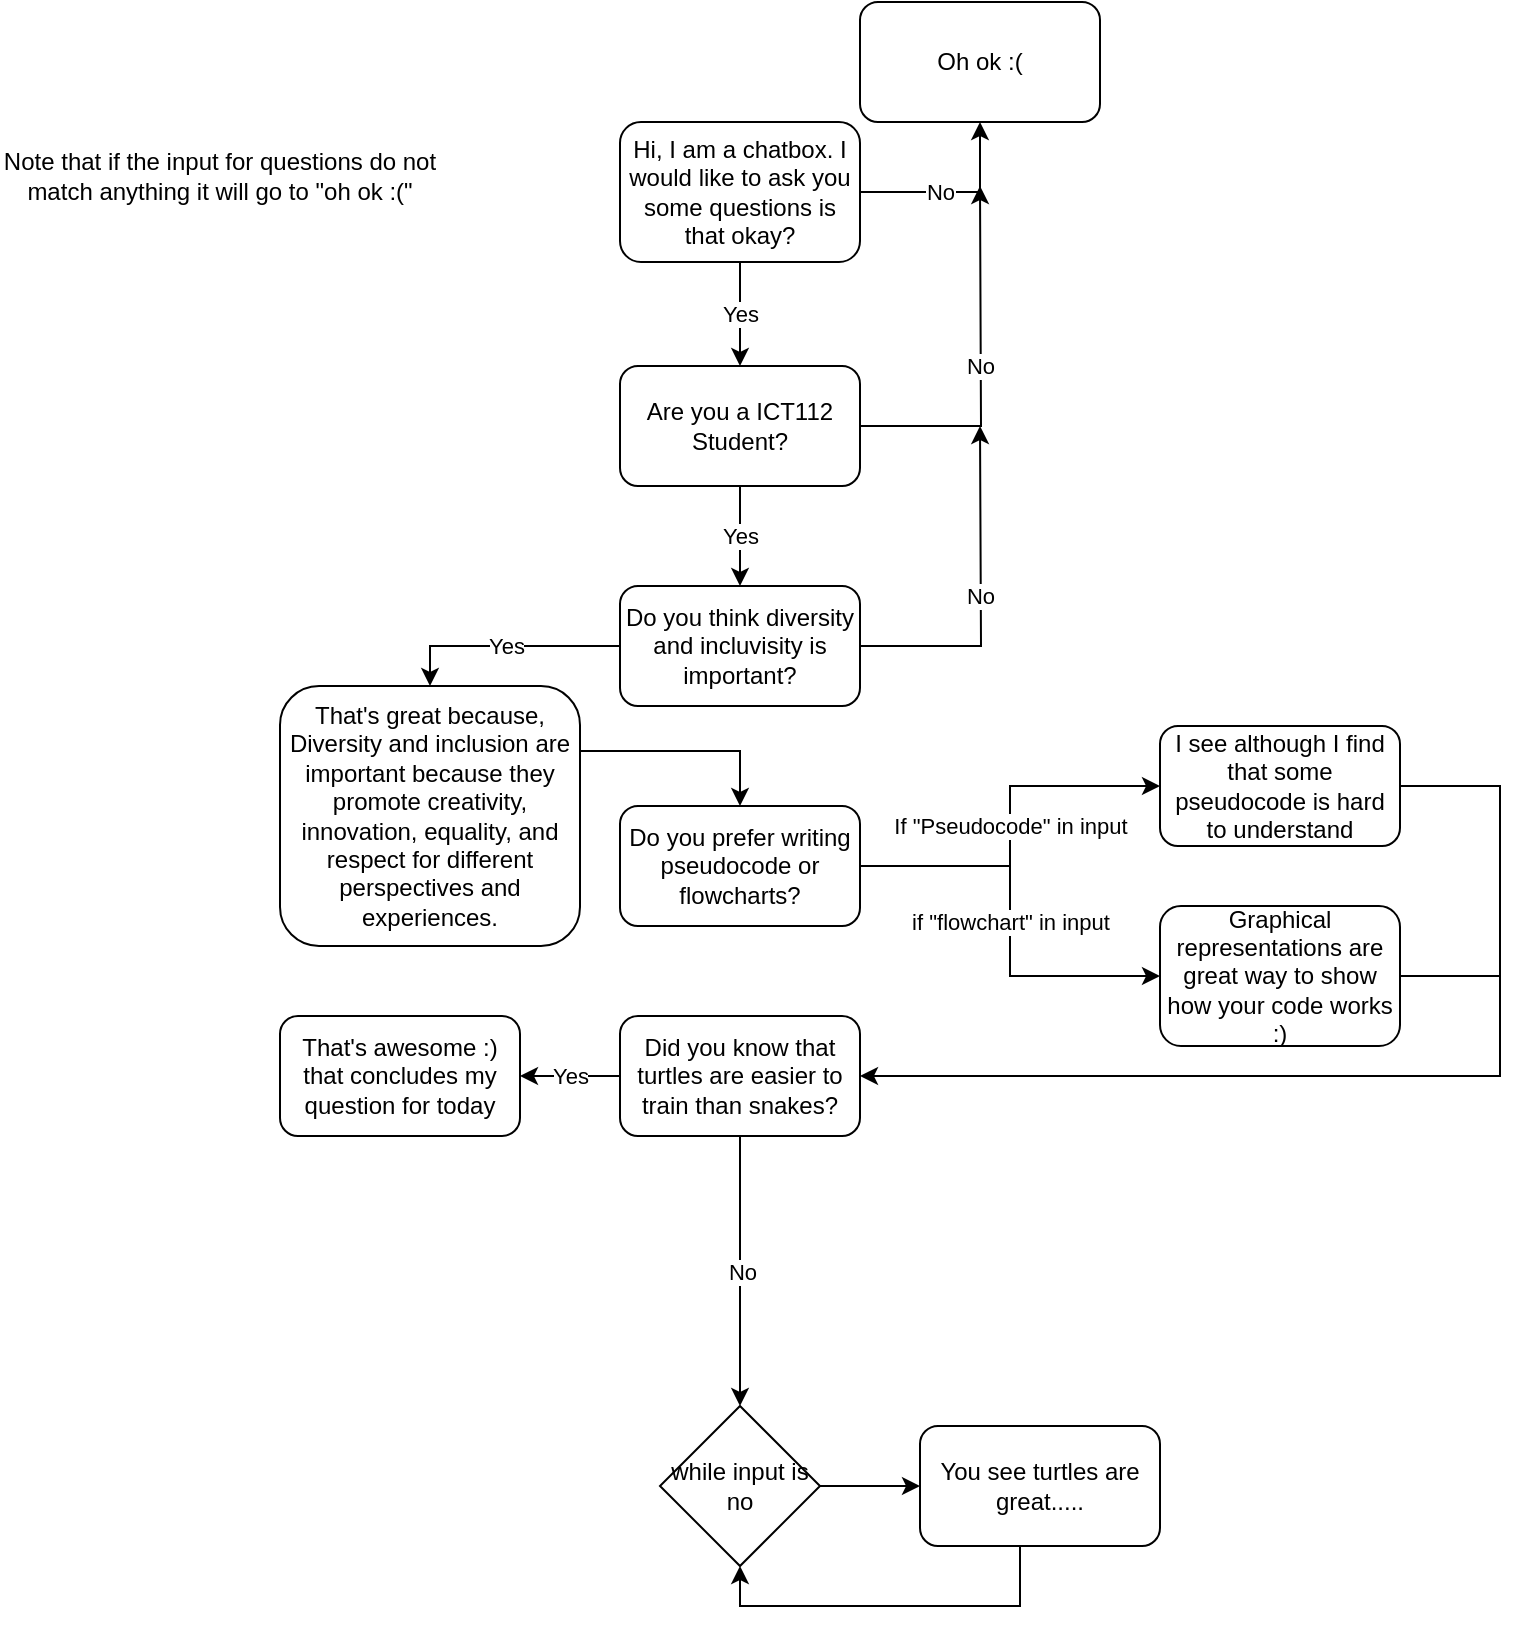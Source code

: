 <mxfile version="21.0.6" type="device"><diagram id="C5RBs43oDa-KdzZeNtuy" name="Page-1"><mxGraphModel dx="820" dy="1140" grid="1" gridSize="10" guides="1" tooltips="1" connect="1" arrows="1" fold="1" page="1" pageScale="1" pageWidth="827" pageHeight="1169" math="0" shadow="0"><root><mxCell id="WIyWlLk6GJQsqaUBKTNV-0"/><mxCell id="WIyWlLk6GJQsqaUBKTNV-1" parent="WIyWlLk6GJQsqaUBKTNV-0"/><mxCell id="l1DVdTdWp6ftP9BP8pqe-3" value="No" style="edgeStyle=orthogonalEdgeStyle;rounded=0;orthogonalLoop=1;jettySize=auto;html=1;exitX=1;exitY=0.5;exitDx=0;exitDy=0;" edge="1" parent="WIyWlLk6GJQsqaUBKTNV-1" source="WIyWlLk6GJQsqaUBKTNV-3" target="l1DVdTdWp6ftP9BP8pqe-1"><mxGeometry x="-0.158" relative="1" as="geometry"><mxPoint as="offset"/></mxGeometry></mxCell><mxCell id="l1DVdTdWp6ftP9BP8pqe-5" value="Yes" style="edgeStyle=orthogonalEdgeStyle;rounded=0;orthogonalLoop=1;jettySize=auto;html=1;entryX=0.5;entryY=0;entryDx=0;entryDy=0;" edge="1" parent="WIyWlLk6GJQsqaUBKTNV-1" source="WIyWlLk6GJQsqaUBKTNV-3" target="l1DVdTdWp6ftP9BP8pqe-4"><mxGeometry relative="1" as="geometry"/></mxCell><mxCell id="WIyWlLk6GJQsqaUBKTNV-3" value="Hi, I am a chatbox. I would like to ask you some questions is that okay?" style="rounded=1;whiteSpace=wrap;html=1;fontSize=12;glass=0;strokeWidth=1;shadow=0;" parent="WIyWlLk6GJQsqaUBKTNV-1" vertex="1"><mxGeometry x="360" y="78" width="120" height="70" as="geometry"/></mxCell><mxCell id="l1DVdTdWp6ftP9BP8pqe-1" value="Oh ok :(" style="rounded=1;whiteSpace=wrap;html=1;" vertex="1" parent="WIyWlLk6GJQsqaUBKTNV-1"><mxGeometry x="480" y="18" width="120" height="60" as="geometry"/></mxCell><mxCell id="l1DVdTdWp6ftP9BP8pqe-8" value="Yes" style="edgeStyle=orthogonalEdgeStyle;rounded=0;orthogonalLoop=1;jettySize=auto;html=1;entryX=0.5;entryY=0;entryDx=0;entryDy=0;" edge="1" parent="WIyWlLk6GJQsqaUBKTNV-1" source="l1DVdTdWp6ftP9BP8pqe-4" target="l1DVdTdWp6ftP9BP8pqe-7"><mxGeometry relative="1" as="geometry"/></mxCell><mxCell id="l1DVdTdWp6ftP9BP8pqe-9" value="No" style="edgeStyle=orthogonalEdgeStyle;rounded=0;orthogonalLoop=1;jettySize=auto;html=1;" edge="1" parent="WIyWlLk6GJQsqaUBKTNV-1" source="l1DVdTdWp6ftP9BP8pqe-4"><mxGeometry relative="1" as="geometry"><mxPoint x="540" y="110" as="targetPoint"/></mxGeometry></mxCell><mxCell id="l1DVdTdWp6ftP9BP8pqe-4" value="Are you a ICT112 Student?" style="rounded=1;whiteSpace=wrap;html=1;" vertex="1" parent="WIyWlLk6GJQsqaUBKTNV-1"><mxGeometry x="360" y="200" width="120" height="60" as="geometry"/></mxCell><mxCell id="l1DVdTdWp6ftP9BP8pqe-15" value="No" style="edgeStyle=orthogonalEdgeStyle;rounded=0;orthogonalLoop=1;jettySize=auto;html=1;" edge="1" parent="WIyWlLk6GJQsqaUBKTNV-1" source="l1DVdTdWp6ftP9BP8pqe-7"><mxGeometry relative="1" as="geometry"><mxPoint x="540" y="230" as="targetPoint"/></mxGeometry></mxCell><mxCell id="l1DVdTdWp6ftP9BP8pqe-16" value="Yes" style="edgeStyle=orthogonalEdgeStyle;rounded=0;orthogonalLoop=1;jettySize=auto;html=1;entryX=0.5;entryY=0;entryDx=0;entryDy=0;" edge="1" parent="WIyWlLk6GJQsqaUBKTNV-1" source="l1DVdTdWp6ftP9BP8pqe-7" target="l1DVdTdWp6ftP9BP8pqe-11"><mxGeometry relative="1" as="geometry"/></mxCell><mxCell id="l1DVdTdWp6ftP9BP8pqe-7" value="Do you think diversity and incluvisity is important?" style="rounded=1;whiteSpace=wrap;html=1;" vertex="1" parent="WIyWlLk6GJQsqaUBKTNV-1"><mxGeometry x="360" y="310" width="120" height="60" as="geometry"/></mxCell><mxCell id="l1DVdTdWp6ftP9BP8pqe-20" style="edgeStyle=orthogonalEdgeStyle;rounded=0;orthogonalLoop=1;jettySize=auto;html=1;exitX=1;exitY=0.25;exitDx=0;exitDy=0;entryX=0.5;entryY=0;entryDx=0;entryDy=0;" edge="1" parent="WIyWlLk6GJQsqaUBKTNV-1" source="l1DVdTdWp6ftP9BP8pqe-11" target="l1DVdTdWp6ftP9BP8pqe-19"><mxGeometry relative="1" as="geometry"/></mxCell><mxCell id="l1DVdTdWp6ftP9BP8pqe-11" value="That's great because, Diversity and inclusion are important because they promote creativity, innovation, equality, and respect for different perspectives and experiences." style="rounded=1;whiteSpace=wrap;html=1;" vertex="1" parent="WIyWlLk6GJQsqaUBKTNV-1"><mxGeometry x="190" y="360" width="150" height="130" as="geometry"/></mxCell><mxCell id="l1DVdTdWp6ftP9BP8pqe-27" value="If &quot;Pseudocode&quot; in input" style="edgeStyle=orthogonalEdgeStyle;rounded=0;orthogonalLoop=1;jettySize=auto;html=1;entryX=0;entryY=0.5;entryDx=0;entryDy=0;" edge="1" parent="WIyWlLk6GJQsqaUBKTNV-1" source="l1DVdTdWp6ftP9BP8pqe-19" target="l1DVdTdWp6ftP9BP8pqe-25"><mxGeometry relative="1" as="geometry"/></mxCell><mxCell id="l1DVdTdWp6ftP9BP8pqe-30" value="if &quot;flowchart&quot; in input" style="edgeStyle=orthogonalEdgeStyle;rounded=0;orthogonalLoop=1;jettySize=auto;html=1;exitX=1;exitY=0.5;exitDx=0;exitDy=0;" edge="1" parent="WIyWlLk6GJQsqaUBKTNV-1" source="l1DVdTdWp6ftP9BP8pqe-19" target="l1DVdTdWp6ftP9BP8pqe-26"><mxGeometry relative="1" as="geometry"/></mxCell><mxCell id="l1DVdTdWp6ftP9BP8pqe-19" value="Do you prefer writing pseudocode or flowcharts?" style="rounded=1;whiteSpace=wrap;html=1;" vertex="1" parent="WIyWlLk6GJQsqaUBKTNV-1"><mxGeometry x="360" y="420" width="120" height="60" as="geometry"/></mxCell><mxCell id="l1DVdTdWp6ftP9BP8pqe-35" style="edgeStyle=orthogonalEdgeStyle;rounded=0;orthogonalLoop=1;jettySize=auto;html=1;entryX=1;entryY=0.5;entryDx=0;entryDy=0;" edge="1" parent="WIyWlLk6GJQsqaUBKTNV-1" source="l1DVdTdWp6ftP9BP8pqe-25" target="l1DVdTdWp6ftP9BP8pqe-34"><mxGeometry relative="1" as="geometry"><Array as="points"><mxPoint x="800" y="410"/><mxPoint x="800" y="555"/></Array></mxGeometry></mxCell><mxCell id="l1DVdTdWp6ftP9BP8pqe-25" value="I see although I find that some pseudocode is hard to understand" style="rounded=1;whiteSpace=wrap;html=1;" vertex="1" parent="WIyWlLk6GJQsqaUBKTNV-1"><mxGeometry x="630" y="380" width="120" height="60" as="geometry"/></mxCell><mxCell id="l1DVdTdWp6ftP9BP8pqe-36" style="edgeStyle=orthogonalEdgeStyle;rounded=0;orthogonalLoop=1;jettySize=auto;html=1;endArrow=none;endFill=0;" edge="1" parent="WIyWlLk6GJQsqaUBKTNV-1" source="l1DVdTdWp6ftP9BP8pqe-26"><mxGeometry relative="1" as="geometry"><mxPoint x="800.0" y="505.0" as="targetPoint"/></mxGeometry></mxCell><mxCell id="l1DVdTdWp6ftP9BP8pqe-26" value="Graphical representations are great way to show how your code works :)" style="rounded=1;whiteSpace=wrap;html=1;" vertex="1" parent="WIyWlLk6GJQsqaUBKTNV-1"><mxGeometry x="630" y="470" width="120" height="70" as="geometry"/></mxCell><mxCell id="l1DVdTdWp6ftP9BP8pqe-39" value="Yes" style="edgeStyle=orthogonalEdgeStyle;rounded=0;orthogonalLoop=1;jettySize=auto;html=1;exitX=0;exitY=0.5;exitDx=0;exitDy=0;entryX=1;entryY=0.5;entryDx=0;entryDy=0;" edge="1" parent="WIyWlLk6GJQsqaUBKTNV-1" source="l1DVdTdWp6ftP9BP8pqe-34" target="l1DVdTdWp6ftP9BP8pqe-38"><mxGeometry relative="1" as="geometry"/></mxCell><mxCell id="l1DVdTdWp6ftP9BP8pqe-40" value="No" style="edgeStyle=orthogonalEdgeStyle;rounded=0;orthogonalLoop=1;jettySize=auto;html=1;" edge="1" parent="WIyWlLk6GJQsqaUBKTNV-1" source="l1DVdTdWp6ftP9BP8pqe-34"><mxGeometry relative="1" as="geometry"><mxPoint x="420" y="720" as="targetPoint"/></mxGeometry></mxCell><mxCell id="l1DVdTdWp6ftP9BP8pqe-34" value="Did you know that turtles are easier to train than snakes?" style="rounded=1;whiteSpace=wrap;html=1;" vertex="1" parent="WIyWlLk6GJQsqaUBKTNV-1"><mxGeometry x="360" y="525" width="120" height="60" as="geometry"/></mxCell><mxCell id="l1DVdTdWp6ftP9BP8pqe-38" value="That's awesome :)&lt;br&gt;that concludes my question for today" style="rounded=1;whiteSpace=wrap;html=1;" vertex="1" parent="WIyWlLk6GJQsqaUBKTNV-1"><mxGeometry x="190" y="525" width="120" height="60" as="geometry"/></mxCell><mxCell id="l1DVdTdWp6ftP9BP8pqe-44" style="edgeStyle=orthogonalEdgeStyle;rounded=0;orthogonalLoop=1;jettySize=auto;html=1;entryX=0.5;entryY=1;entryDx=0;entryDy=0;" edge="1" parent="WIyWlLk6GJQsqaUBKTNV-1" source="l1DVdTdWp6ftP9BP8pqe-41" target="l1DVdTdWp6ftP9BP8pqe-42"><mxGeometry relative="1" as="geometry"><Array as="points"><mxPoint x="560" y="820"/><mxPoint x="420" y="820"/></Array></mxGeometry></mxCell><mxCell id="l1DVdTdWp6ftP9BP8pqe-41" value="You see turtles are great....." style="rounded=1;whiteSpace=wrap;html=1;" vertex="1" parent="WIyWlLk6GJQsqaUBKTNV-1"><mxGeometry x="510" y="730" width="120" height="60" as="geometry"/></mxCell><mxCell id="l1DVdTdWp6ftP9BP8pqe-43" style="edgeStyle=orthogonalEdgeStyle;rounded=0;orthogonalLoop=1;jettySize=auto;html=1;entryX=0;entryY=0.5;entryDx=0;entryDy=0;" edge="1" parent="WIyWlLk6GJQsqaUBKTNV-1" source="l1DVdTdWp6ftP9BP8pqe-42" target="l1DVdTdWp6ftP9BP8pqe-41"><mxGeometry relative="1" as="geometry"/></mxCell><mxCell id="l1DVdTdWp6ftP9BP8pqe-42" value="while input is no" style="rhombus;whiteSpace=wrap;html=1;" vertex="1" parent="WIyWlLk6GJQsqaUBKTNV-1"><mxGeometry x="380" y="720" width="80" height="80" as="geometry"/></mxCell><mxCell id="l1DVdTdWp6ftP9BP8pqe-47" value="Note that if the input for questions do not match anything it will go to &quot;oh ok :(&quot;" style="text;html=1;strokeColor=none;fillColor=none;align=center;verticalAlign=middle;whiteSpace=wrap;rounded=0;" vertex="1" parent="WIyWlLk6GJQsqaUBKTNV-1"><mxGeometry x="50" y="70" width="220" height="70" as="geometry"/></mxCell></root></mxGraphModel></diagram></mxfile>